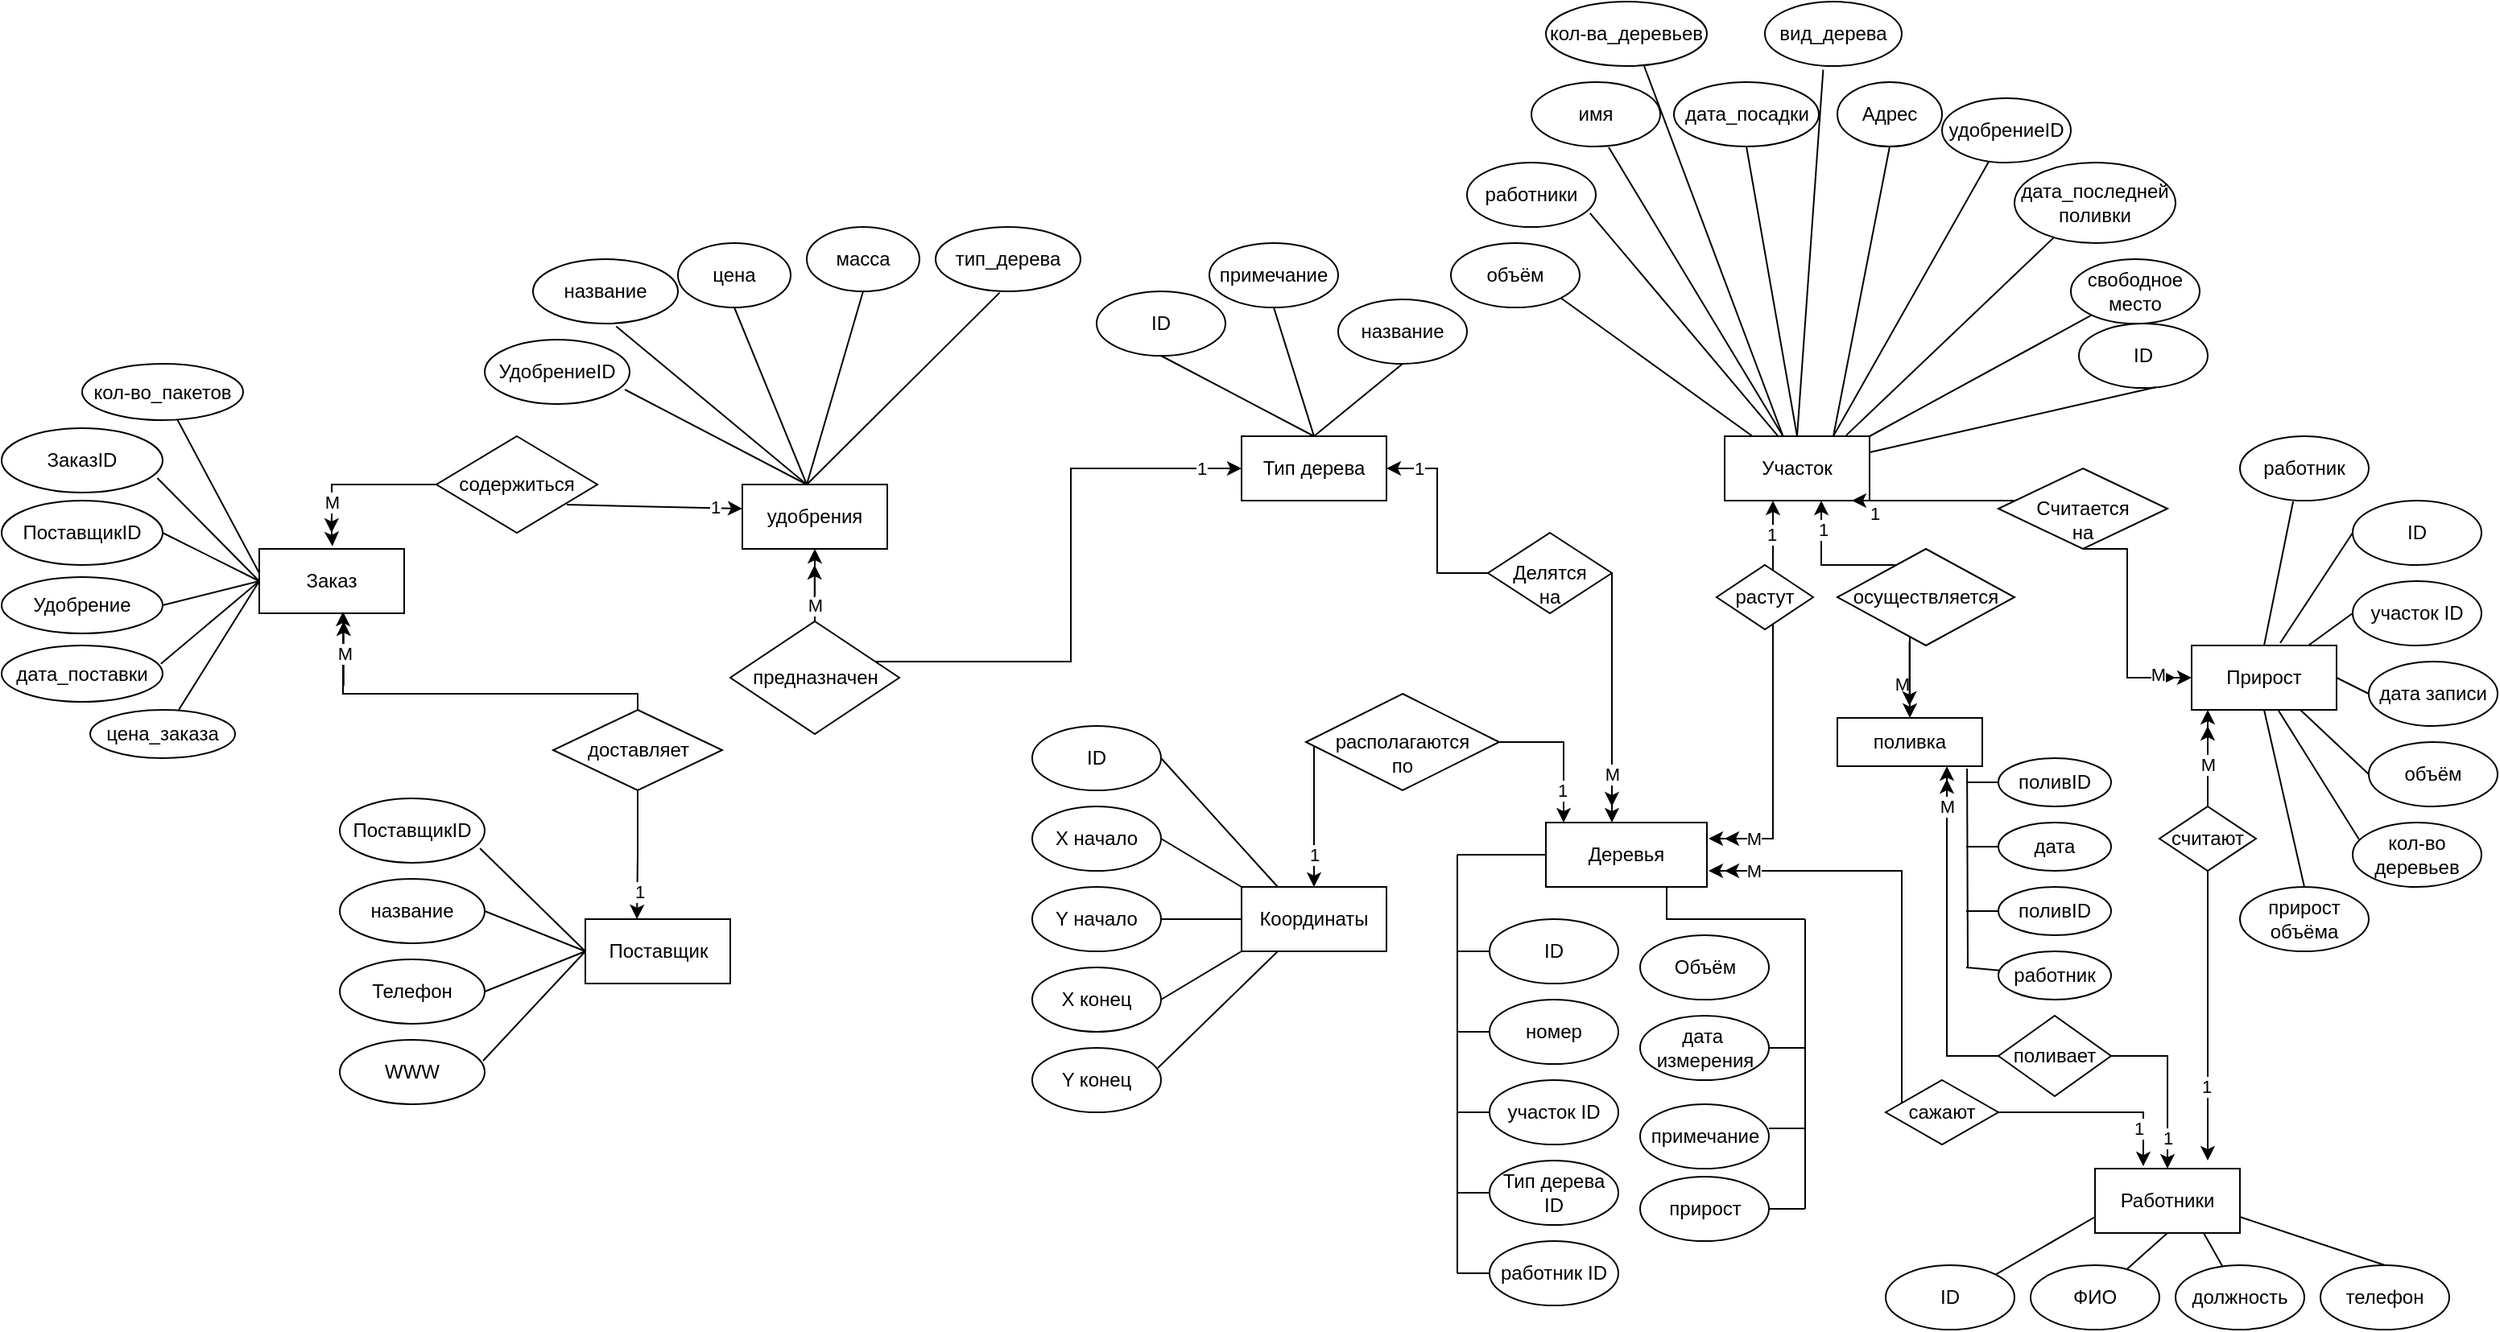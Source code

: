 <mxfile version="20.3.0" type="device"><diagram id="pQHki1JQrVEw2MxdKuMq" name="Страница 1"><mxGraphModel dx="1932" dy="1820" grid="1" gridSize="10" guides="1" tooltips="1" connect="1" arrows="1" fold="1" page="1" pageScale="1" pageWidth="827" pageHeight="1169" math="0" shadow="0"><root><mxCell id="0"/><mxCell id="1" parent="0"/><mxCell id="V11re3WxquBtGkc3StzP-1" value="Участок" style="rounded=0;whiteSpace=wrap;html=1;" parent="1" vertex="1"><mxGeometry x="400" y="130" width="90" height="40" as="geometry"/></mxCell><mxCell id="V11re3WxquBtGkc3StzP-2" value="Деревья" style="rounded=0;whiteSpace=wrap;html=1;" parent="1" vertex="1"><mxGeometry x="289" y="370" width="100" height="40" as="geometry"/></mxCell><mxCell id="V11re3WxquBtGkc3StzP-3" value="Работники" style="rounded=0;whiteSpace=wrap;html=1;" parent="1" vertex="1"><mxGeometry x="630" y="585" width="90" height="40" as="geometry"/></mxCell><mxCell id="V11re3WxquBtGkc3StzP-4" value="Прирост" style="rounded=0;whiteSpace=wrap;html=1;" parent="1" vertex="1"><mxGeometry x="690" y="260" width="90" height="40" as="geometry"/></mxCell><mxCell id="V11re3WxquBtGkc3StzP-5" value="Тип дерева" style="rounded=0;whiteSpace=wrap;html=1;" parent="1" vertex="1"><mxGeometry x="100" y="130" width="90" height="40" as="geometry"/></mxCell><mxCell id="V11re3WxquBtGkc3StzP-6" value="Координаты" style="rounded=0;whiteSpace=wrap;html=1;" parent="1" vertex="1"><mxGeometry x="100" y="410" width="90" height="40" as="geometry"/></mxCell><mxCell id="V11re3WxquBtGkc3StzP-7" value="ID" style="ellipse;whiteSpace=wrap;html=1;" parent="1" vertex="1"><mxGeometry x="10" y="40" width="80" height="40" as="geometry"/></mxCell><mxCell id="V11re3WxquBtGkc3StzP-9" value="название" style="ellipse;whiteSpace=wrap;html=1;" parent="1" vertex="1"><mxGeometry x="160" y="45" width="80" height="40" as="geometry"/></mxCell><mxCell id="V11re3WxquBtGkc3StzP-10" value="примечание" style="ellipse;whiteSpace=wrap;html=1;" parent="1" vertex="1"><mxGeometry x="80" y="10" width="80" height="40" as="geometry"/></mxCell><mxCell id="V11re3WxquBtGkc3StzP-11" value="X конец" style="ellipse;whiteSpace=wrap;html=1;" parent="1" vertex="1"><mxGeometry x="-30" y="460" width="80" height="40" as="geometry"/></mxCell><mxCell id="V11re3WxquBtGkc3StzP-12" value="Y начало" style="ellipse;whiteSpace=wrap;html=1;" parent="1" vertex="1"><mxGeometry x="-30" y="410" width="80" height="40" as="geometry"/></mxCell><mxCell id="V11re3WxquBtGkc3StzP-13" value="X начало" style="ellipse;whiteSpace=wrap;html=1;" parent="1" vertex="1"><mxGeometry x="-30" y="360" width="80" height="40" as="geometry"/></mxCell><mxCell id="V11re3WxquBtGkc3StzP-14" value="ID" style="ellipse;whiteSpace=wrap;html=1;" parent="1" vertex="1"><mxGeometry x="-30" y="310" width="80" height="40" as="geometry"/></mxCell><mxCell id="V11re3WxquBtGkc3StzP-15" value="Y конец" style="ellipse;whiteSpace=wrap;html=1;" parent="1" vertex="1"><mxGeometry x="-30" y="510" width="80" height="40" as="geometry"/></mxCell><mxCell id="V11re3WxquBtGkc3StzP-16" value="ID" style="ellipse;whiteSpace=wrap;html=1;" parent="1" vertex="1"><mxGeometry x="254" y="430" width="80" height="40" as="geometry"/></mxCell><mxCell id="V11re3WxquBtGkc3StzP-17" value="номер" style="ellipse;whiteSpace=wrap;html=1;" parent="1" vertex="1"><mxGeometry x="254" y="480" width="80" height="40" as="geometry"/></mxCell><mxCell id="V11re3WxquBtGkc3StzP-18" value="участок ID" style="ellipse;whiteSpace=wrap;html=1;" parent="1" vertex="1"><mxGeometry x="254" y="530" width="80" height="40" as="geometry"/></mxCell><mxCell id="V11re3WxquBtGkc3StzP-19" value="Тип дерева&lt;br&gt;ID" style="ellipse;whiteSpace=wrap;html=1;" parent="1" vertex="1"><mxGeometry x="254" y="580" width="80" height="40" as="geometry"/></mxCell><mxCell id="V11re3WxquBtGkc3StzP-20" value="работник ID" style="ellipse;whiteSpace=wrap;html=1;" parent="1" vertex="1"><mxGeometry x="254" y="630" width="80" height="40" as="geometry"/></mxCell><mxCell id="V11re3WxquBtGkc3StzP-21" value="Объём" style="ellipse;whiteSpace=wrap;html=1;" parent="1" vertex="1"><mxGeometry x="347.5" y="440" width="80" height="40" as="geometry"/></mxCell><mxCell id="V11re3WxquBtGkc3StzP-22" value="дата&amp;nbsp;&lt;br&gt;измерения" style="ellipse;whiteSpace=wrap;html=1;" parent="1" vertex="1"><mxGeometry x="347.5" y="490" width="80" height="40" as="geometry"/></mxCell><mxCell id="V11re3WxquBtGkc3StzP-24" value="прирост" style="ellipse;whiteSpace=wrap;html=1;" parent="1" vertex="1"><mxGeometry x="347.5" y="590" width="80" height="40" as="geometry"/></mxCell><mxCell id="V11re3WxquBtGkc3StzP-25" value="примечание" style="ellipse;whiteSpace=wrap;html=1;" parent="1" vertex="1"><mxGeometry x="347.5" y="545" width="80" height="40" as="geometry"/></mxCell><mxCell id="V11re3WxquBtGkc3StzP-26" value="ID" style="ellipse;whiteSpace=wrap;html=1;" parent="1" vertex="1"><mxGeometry x="620" y="60" width="80" height="40" as="geometry"/></mxCell><mxCell id="V11re3WxquBtGkc3StzP-27" value="имя&lt;span style=&quot;color: rgba(0, 0, 0, 0); font-family: monospace; font-size: 0px; text-align: start;&quot;&gt;%3CmxGraphModel%3E%3Croot%3E%3CmxCell%20id%3D%220%22%2F%3E%3CmxCell%20id%3D%221%22%20parent%3D%220%22%2F%3E%3CmxCell%20id%3D%222%22%20value%3D%22%D0%BD%D0%B0%D0%B7%D0%B2%D0%B0%D0%BD%D0%B8%D0%B5%22%20style%3D%22ellipse%3BwhiteSpace%3Dwrap%3Bhtml%3D1%3B%22%20vertex%3D%221%22%20parent%3D%221%22%3E%3CmxGeometry%20x%3D%22-30%22%20y%3D%22130%22%20width%3D%2280%22%20height%3D%2240%22%20as%3D%22geometry%22%2F%3E%3C%2FmxCell%3E%3C%2Froot%3E%3C%2FmxGraphModel%3E&lt;/span&gt;" style="ellipse;whiteSpace=wrap;html=1;" parent="1" vertex="1"><mxGeometry x="280" y="-90" width="80" height="40" as="geometry"/></mxCell><mxCell id="V11re3WxquBtGkc3StzP-28" value="Адрес" style="ellipse;whiteSpace=wrap;html=1;" parent="1" vertex="1"><mxGeometry x="470" y="-90" width="65" height="40" as="geometry"/></mxCell><mxCell id="V11re3WxquBtGkc3StzP-29" value="свободное место" style="ellipse;whiteSpace=wrap;html=1;" parent="1" vertex="1"><mxGeometry x="615" y="20" width="80" height="40" as="geometry"/></mxCell><mxCell id="V11re3WxquBtGkc3StzP-30" value="ID" style="ellipse;whiteSpace=wrap;html=1;" parent="1" vertex="1"><mxGeometry x="500" y="645" width="80" height="40" as="geometry"/></mxCell><mxCell id="V11re3WxquBtGkc3StzP-31" value="ФИО" style="ellipse;whiteSpace=wrap;html=1;" parent="1" vertex="1"><mxGeometry x="590" y="645" width="80" height="40" as="geometry"/></mxCell><mxCell id="V11re3WxquBtGkc3StzP-32" value="должность" style="ellipse;whiteSpace=wrap;html=1;" parent="1" vertex="1"><mxGeometry x="680" y="645" width="80" height="40" as="geometry"/></mxCell><mxCell id="V11re3WxquBtGkc3StzP-33" value="телефон" style="ellipse;whiteSpace=wrap;html=1;" parent="1" vertex="1"><mxGeometry x="770" y="645" width="80" height="40" as="geometry"/></mxCell><mxCell id="V11re3WxquBtGkc3StzP-35" value="ID" style="ellipse;whiteSpace=wrap;html=1;" parent="1" vertex="1"><mxGeometry x="790" y="170" width="80" height="40" as="geometry"/></mxCell><mxCell id="V11re3WxquBtGkc3StzP-36" value="участок ID" style="ellipse;whiteSpace=wrap;html=1;" parent="1" vertex="1"><mxGeometry x="790" y="220" width="80" height="40" as="geometry"/></mxCell><mxCell id="V11re3WxquBtGkc3StzP-37" value="дата записи" style="ellipse;whiteSpace=wrap;html=1;" parent="1" vertex="1"><mxGeometry x="800" y="270" width="80" height="40" as="geometry"/></mxCell><mxCell id="V11re3WxquBtGkc3StzP-38" value="объём" style="ellipse;whiteSpace=wrap;html=1;" parent="1" vertex="1"><mxGeometry x="800" y="320" width="80" height="40" as="geometry"/></mxCell><mxCell id="V11re3WxquBtGkc3StzP-39" value="кол-во&lt;br&gt;деревьев" style="ellipse;whiteSpace=wrap;html=1;" parent="1" vertex="1"><mxGeometry x="790" y="370" width="80" height="40" as="geometry"/></mxCell><mxCell id="V11re3WxquBtGkc3StzP-40" value="работник" style="ellipse;whiteSpace=wrap;html=1;" parent="1" vertex="1"><mxGeometry x="720" y="130" width="80" height="40" as="geometry"/></mxCell><mxCell id="V11re3WxquBtGkc3StzP-41" value="прирост объёма" style="ellipse;whiteSpace=wrap;html=1;" parent="1" vertex="1"><mxGeometry x="720" y="410" width="80" height="40" as="geometry"/></mxCell><mxCell id="V11re3WxquBtGkc3StzP-42" value="" style="endArrow=none;html=1;rounded=0;entryX=0.5;entryY=1;entryDx=0;entryDy=0;exitX=0.5;exitY=0;exitDx=0;exitDy=0;" parent="1" source="V11re3WxquBtGkc3StzP-41" target="V11re3WxquBtGkc3StzP-4" edge="1"><mxGeometry width="50" height="50" relative="1" as="geometry"><mxPoint x="420" y="360" as="sourcePoint"/><mxPoint x="470" y="310" as="targetPoint"/></mxGeometry></mxCell><mxCell id="V11re3WxquBtGkc3StzP-43" value="" style="endArrow=none;html=1;rounded=0;entryX=0.6;entryY=1.013;entryDx=0;entryDy=0;exitX=0.05;exitY=0.263;exitDx=0;exitDy=0;exitPerimeter=0;entryPerimeter=0;" parent="1" source="V11re3WxquBtGkc3StzP-39" target="V11re3WxquBtGkc3StzP-4" edge="1"><mxGeometry width="50" height="50" relative="1" as="geometry"><mxPoint x="750" y="380" as="sourcePoint"/><mxPoint x="800" y="330" as="targetPoint"/></mxGeometry></mxCell><mxCell id="V11re3WxquBtGkc3StzP-44" value="" style="endArrow=none;html=1;rounded=0;entryX=0.75;entryY=1;entryDx=0;entryDy=0;exitX=0;exitY=0.5;exitDx=0;exitDy=0;" parent="1" source="V11re3WxquBtGkc3StzP-38" target="V11re3WxquBtGkc3StzP-4" edge="1"><mxGeometry width="50" height="50" relative="1" as="geometry"><mxPoint x="760" y="350" as="sourcePoint"/><mxPoint x="810" y="300" as="targetPoint"/></mxGeometry></mxCell><mxCell id="V11re3WxquBtGkc3StzP-45" value="" style="endArrow=none;html=1;rounded=0;entryX=1;entryY=0.5;entryDx=0;entryDy=0;exitX=0;exitY=0.5;exitDx=0;exitDy=0;" parent="1" source="V11re3WxquBtGkc3StzP-37" target="V11re3WxquBtGkc3StzP-4" edge="1"><mxGeometry width="50" height="50" relative="1" as="geometry"><mxPoint x="780" y="320" as="sourcePoint"/><mxPoint x="830" y="270" as="targetPoint"/></mxGeometry></mxCell><mxCell id="V11re3WxquBtGkc3StzP-46" value="" style="endArrow=none;html=1;rounded=0;entryX=0;entryY=0.5;entryDx=0;entryDy=0;" parent="1" source="V11re3WxquBtGkc3StzP-4" target="V11re3WxquBtGkc3StzP-36" edge="1"><mxGeometry width="50" height="50" relative="1" as="geometry"><mxPoint x="810" y="290" as="sourcePoint"/><mxPoint x="860" y="240" as="targetPoint"/></mxGeometry></mxCell><mxCell id="V11re3WxquBtGkc3StzP-47" value="" style="endArrow=none;html=1;rounded=0;entryX=0;entryY=0.5;entryDx=0;entryDy=0;exitX=0.611;exitY=-0.037;exitDx=0;exitDy=0;exitPerimeter=0;" parent="1" source="V11re3WxquBtGkc3StzP-4" target="V11re3WxquBtGkc3StzP-35" edge="1"><mxGeometry width="50" height="50" relative="1" as="geometry"><mxPoint x="770" y="240" as="sourcePoint"/><mxPoint x="820" y="190" as="targetPoint"/></mxGeometry></mxCell><mxCell id="V11re3WxquBtGkc3StzP-49" value="" style="endArrow=none;html=1;rounded=0;exitX=1;exitY=0;exitDx=0;exitDy=0;" parent="1" source="V11re3WxquBtGkc3StzP-1" target="V11re3WxquBtGkc3StzP-29" edge="1"><mxGeometry width="50" height="50" relative="1" as="geometry"><mxPoint x="500" y="360" as="sourcePoint"/><mxPoint x="550" y="310" as="targetPoint"/></mxGeometry></mxCell><mxCell id="V11re3WxquBtGkc3StzP-50" value="" style="endArrow=none;html=1;rounded=0;entryX=0.413;entryY=1.013;entryDx=0;entryDy=0;entryPerimeter=0;exitX=0.5;exitY=0;exitDx=0;exitDy=0;" parent="1" source="V11re3WxquBtGkc3StzP-4" target="V11re3WxquBtGkc3StzP-40" edge="1"><mxGeometry width="50" height="50" relative="1" as="geometry"><mxPoint x="670" y="280" as="sourcePoint"/><mxPoint x="720" y="230" as="targetPoint"/></mxGeometry></mxCell><mxCell id="V11re3WxquBtGkc3StzP-52" value="" style="endArrow=none;html=1;rounded=0;exitX=0.75;exitY=0;exitDx=0;exitDy=0;entryX=0.5;entryY=1;entryDx=0;entryDy=0;" parent="1" source="V11re3WxquBtGkc3StzP-1" target="V11re3WxquBtGkc3StzP-28" edge="1"><mxGeometry width="50" height="50" relative="1" as="geometry"><mxPoint x="500" y="160" as="sourcePoint"/><mxPoint x="568.37" y="106.824" as="targetPoint"/></mxGeometry></mxCell><mxCell id="V11re3WxquBtGkc3StzP-53" value="" style="endArrow=none;html=1;rounded=0;exitX=0.6;exitY=1.013;exitDx=0;exitDy=0;exitPerimeter=0;entryX=0.4;entryY=-0.012;entryDx=0;entryDy=0;entryPerimeter=0;" parent="1" source="V11re3WxquBtGkc3StzP-27" target="V11re3WxquBtGkc3StzP-1" edge="1"><mxGeometry width="50" height="50" relative="1" as="geometry"><mxPoint x="510" y="170" as="sourcePoint"/><mxPoint x="578.37" y="116.824" as="targetPoint"/></mxGeometry></mxCell><mxCell id="V11re3WxquBtGkc3StzP-54" value="" style="endArrow=none;html=1;rounded=0;exitX=0.6;exitY=0.988;exitDx=0;exitDy=0;entryX=1;entryY=0.25;entryDx=0;entryDy=0;exitPerimeter=0;" parent="1" source="V11re3WxquBtGkc3StzP-26" target="V11re3WxquBtGkc3StzP-1" edge="1"><mxGeometry width="50" height="50" relative="1" as="geometry"><mxPoint x="520" y="180" as="sourcePoint"/><mxPoint x="588.37" y="126.824" as="targetPoint"/></mxGeometry></mxCell><mxCell id="V11re3WxquBtGkc3StzP-55" value="" style="endArrow=none;html=1;rounded=0;exitX=0.5;exitY=1;exitDx=0;exitDy=0;entryX=0.5;entryY=0;entryDx=0;entryDy=0;" parent="1" source="V11re3WxquBtGkc3StzP-7" target="V11re3WxquBtGkc3StzP-5" edge="1"><mxGeometry width="50" height="50" relative="1" as="geometry"><mxPoint x="530" y="190" as="sourcePoint"/><mxPoint x="598.37" y="136.824" as="targetPoint"/></mxGeometry></mxCell><mxCell id="V11re3WxquBtGkc3StzP-56" value="" style="endArrow=none;html=1;rounded=0;exitX=0.5;exitY=1;exitDx=0;exitDy=0;entryX=0.5;entryY=0;entryDx=0;entryDy=0;" parent="1" source="V11re3WxquBtGkc3StzP-9" target="V11re3WxquBtGkc3StzP-5" edge="1"><mxGeometry width="50" height="50" relative="1" as="geometry"><mxPoint x="60" y="190" as="sourcePoint"/><mxPoint x="110" y="140" as="targetPoint"/></mxGeometry></mxCell><mxCell id="V11re3WxquBtGkc3StzP-57" value="" style="endArrow=none;html=1;rounded=0;entryX=0.5;entryY=0;entryDx=0;entryDy=0;exitX=0.5;exitY=1;exitDx=0;exitDy=0;" parent="1" source="V11re3WxquBtGkc3StzP-10" target="V11re3WxquBtGkc3StzP-5" edge="1"><mxGeometry width="50" height="50" relative="1" as="geometry"><mxPoint x="50" y="230" as="sourcePoint"/><mxPoint x="100" y="180" as="targetPoint"/></mxGeometry></mxCell><mxCell id="V11re3WxquBtGkc3StzP-58" value="" style="endArrow=none;html=1;rounded=0;entryX=1;entryY=0.5;entryDx=0;entryDy=0;exitX=0.25;exitY=0;exitDx=0;exitDy=0;" parent="1" source="V11re3WxquBtGkc3StzP-6" target="V11re3WxquBtGkc3StzP-14" edge="1"><mxGeometry width="50" height="50" relative="1" as="geometry"><mxPoint x="70" y="400" as="sourcePoint"/><mxPoint x="120" y="350" as="targetPoint"/></mxGeometry></mxCell><mxCell id="V11re3WxquBtGkc3StzP-59" value="" style="endArrow=none;html=1;rounded=0;entryX=0;entryY=0;entryDx=0;entryDy=0;exitX=1;exitY=0.5;exitDx=0;exitDy=0;" parent="1" source="V11re3WxquBtGkc3StzP-13" target="V11re3WxquBtGkc3StzP-6" edge="1"><mxGeometry width="50" height="50" relative="1" as="geometry"><mxPoint x="50" y="450" as="sourcePoint"/><mxPoint x="100" y="400" as="targetPoint"/></mxGeometry></mxCell><mxCell id="V11re3WxquBtGkc3StzP-60" value="" style="endArrow=none;html=1;rounded=0;entryX=0;entryY=0.5;entryDx=0;entryDy=0;exitX=1;exitY=0.5;exitDx=0;exitDy=0;" parent="1" source="V11re3WxquBtGkc3StzP-12" target="V11re3WxquBtGkc3StzP-6" edge="1"><mxGeometry width="50" height="50" relative="1" as="geometry"><mxPoint x="40" y="480" as="sourcePoint"/><mxPoint x="90" y="430" as="targetPoint"/></mxGeometry></mxCell><mxCell id="V11re3WxquBtGkc3StzP-61" value="" style="endArrow=none;html=1;rounded=0;entryX=0;entryY=1;entryDx=0;entryDy=0;entryPerimeter=0;exitX=1;exitY=0.5;exitDx=0;exitDy=0;" parent="1" source="V11re3WxquBtGkc3StzP-11" target="V11re3WxquBtGkc3StzP-6" edge="1"><mxGeometry width="50" height="50" relative="1" as="geometry"><mxPoint x="60" y="500" as="sourcePoint"/><mxPoint x="110" y="450" as="targetPoint"/></mxGeometry></mxCell><mxCell id="V11re3WxquBtGkc3StzP-62" value="" style="endArrow=none;html=1;rounded=0;entryX=0.25;entryY=1;entryDx=0;entryDy=0;exitX=0.975;exitY=0.313;exitDx=0;exitDy=0;exitPerimeter=0;" parent="1" source="V11re3WxquBtGkc3StzP-15" target="V11re3WxquBtGkc3StzP-6" edge="1"><mxGeometry width="50" height="50" relative="1" as="geometry"><mxPoint x="110" y="570" as="sourcePoint"/><mxPoint x="160" y="520" as="targetPoint"/></mxGeometry></mxCell><mxCell id="V11re3WxquBtGkc3StzP-63" value="" style="endArrow=none;html=1;rounded=0;entryX=0;entryY=0.5;entryDx=0;entryDy=0;" parent="1" target="V11re3WxquBtGkc3StzP-2" edge="1"><mxGeometry width="50" height="50" relative="1" as="geometry"><mxPoint x="234" y="390" as="sourcePoint"/><mxPoint x="354" y="410" as="targetPoint"/></mxGeometry></mxCell><mxCell id="V11re3WxquBtGkc3StzP-64" value="" style="endArrow=none;html=1;rounded=0;" parent="1" edge="1"><mxGeometry width="50" height="50" relative="1" as="geometry"><mxPoint x="234" y="390" as="sourcePoint"/><mxPoint x="234" y="650" as="targetPoint"/></mxGeometry></mxCell><mxCell id="V11re3WxquBtGkc3StzP-65" value="" style="endArrow=none;html=1;rounded=0;entryX=0;entryY=0.5;entryDx=0;entryDy=0;" parent="1" target="V11re3WxquBtGkc3StzP-20" edge="1"><mxGeometry width="50" height="50" relative="1" as="geometry"><mxPoint x="234" y="650" as="sourcePoint"/><mxPoint x="294" y="600" as="targetPoint"/></mxGeometry></mxCell><mxCell id="V11re3WxquBtGkc3StzP-66" value="" style="endArrow=none;html=1;rounded=0;entryX=0;entryY=0.5;entryDx=0;entryDy=0;" parent="1" target="V11re3WxquBtGkc3StzP-19" edge="1"><mxGeometry width="50" height="50" relative="1" as="geometry"><mxPoint x="234" y="600" as="sourcePoint"/><mxPoint x="264" y="660" as="targetPoint"/></mxGeometry></mxCell><mxCell id="V11re3WxquBtGkc3StzP-67" value="" style="endArrow=none;html=1;rounded=0;exitX=0;exitY=0.5;exitDx=0;exitDy=0;" parent="1" source="V11re3WxquBtGkc3StzP-18" edge="1"><mxGeometry width="50" height="50" relative="1" as="geometry"><mxPoint x="254" y="670" as="sourcePoint"/><mxPoint x="234" y="550" as="targetPoint"/></mxGeometry></mxCell><mxCell id="V11re3WxquBtGkc3StzP-68" value="" style="endArrow=none;html=1;rounded=0;exitX=0;exitY=0.5;exitDx=0;exitDy=0;" parent="1" source="V11re3WxquBtGkc3StzP-17" edge="1"><mxGeometry width="50" height="50" relative="1" as="geometry"><mxPoint x="264" y="680" as="sourcePoint"/><mxPoint x="234" y="500" as="targetPoint"/></mxGeometry></mxCell><mxCell id="V11re3WxquBtGkc3StzP-69" value="" style="endArrow=none;html=1;rounded=0;entryX=0;entryY=0.5;entryDx=0;entryDy=0;" parent="1" target="V11re3WxquBtGkc3StzP-16" edge="1"><mxGeometry width="50" height="50" relative="1" as="geometry"><mxPoint x="234" y="450" as="sourcePoint"/><mxPoint x="274" y="440" as="targetPoint"/></mxGeometry></mxCell><mxCell id="V11re3WxquBtGkc3StzP-70" value="" style="endArrow=none;html=1;rounded=0;exitX=0.75;exitY=1;exitDx=0;exitDy=0;" parent="1" source="V11re3WxquBtGkc3StzP-2" edge="1"><mxGeometry width="50" height="50" relative="1" as="geometry"><mxPoint x="360" y="420" as="sourcePoint"/><mxPoint x="450" y="430" as="targetPoint"/><Array as="points"><mxPoint x="364" y="430"/></Array></mxGeometry></mxCell><mxCell id="V11re3WxquBtGkc3StzP-72" value="" style="endArrow=none;html=1;rounded=0;exitX=1;exitY=0.5;exitDx=0;exitDy=0;" parent="1" source="V11re3WxquBtGkc3StzP-24" edge="1"><mxGeometry width="50" height="50" relative="1" as="geometry"><mxPoint x="242.5" y="620" as="sourcePoint"/><mxPoint x="450" y="610" as="targetPoint"/></mxGeometry></mxCell><mxCell id="V11re3WxquBtGkc3StzP-73" value="" style="endArrow=none;html=1;rounded=0;exitX=1;exitY=0.5;exitDx=0;exitDy=0;" parent="1" edge="1"><mxGeometry width="50" height="50" relative="1" as="geometry"><mxPoint x="427.5" y="560" as="sourcePoint"/><mxPoint x="450" y="560" as="targetPoint"/></mxGeometry></mxCell><mxCell id="V11re3WxquBtGkc3StzP-74" value="" style="endArrow=none;html=1;rounded=0;" parent="1" edge="1"><mxGeometry width="50" height="50" relative="1" as="geometry"><mxPoint x="450" y="510" as="sourcePoint"/><mxPoint x="427.5" y="510" as="targetPoint"/></mxGeometry></mxCell><mxCell id="V11re3WxquBtGkc3StzP-77" value="" style="endArrow=none;html=1;rounded=0;exitX=1;exitY=0.75;exitDx=0;exitDy=0;entryX=0.5;entryY=0;entryDx=0;entryDy=0;" parent="1" source="V11re3WxquBtGkc3StzP-3" target="V11re3WxquBtGkc3StzP-33" edge="1"><mxGeometry width="50" height="50" relative="1" as="geometry"><mxPoint x="760" y="685" as="sourcePoint"/><mxPoint x="810" y="635" as="targetPoint"/></mxGeometry></mxCell><mxCell id="V11re3WxquBtGkc3StzP-78" value="" style="endArrow=none;html=1;rounded=0;exitX=0.75;exitY=1;exitDx=0;exitDy=0;" parent="1" source="V11re3WxquBtGkc3StzP-3" target="V11re3WxquBtGkc3StzP-32" edge="1"><mxGeometry width="50" height="50" relative="1" as="geometry"><mxPoint x="730" y="625" as="sourcePoint"/><mxPoint x="820" y="655" as="targetPoint"/></mxGeometry></mxCell><mxCell id="V11re3WxquBtGkc3StzP-79" value="" style="endArrow=none;html=1;rounded=0;exitX=0.5;exitY=1;exitDx=0;exitDy=0;" parent="1" source="V11re3WxquBtGkc3StzP-3" target="V11re3WxquBtGkc3StzP-31" edge="1"><mxGeometry width="50" height="50" relative="1" as="geometry"><mxPoint x="707.5" y="635" as="sourcePoint"/><mxPoint x="719.394" y="655.716" as="targetPoint"/></mxGeometry></mxCell><mxCell id="V11re3WxquBtGkc3StzP-80" value="" style="endArrow=none;html=1;rounded=0;exitX=0;exitY=0.75;exitDx=0;exitDy=0;entryX=1;entryY=0;entryDx=0;entryDy=0;" parent="1" source="V11re3WxquBtGkc3StzP-3" target="V11re3WxquBtGkc3StzP-30" edge="1"><mxGeometry width="50" height="50" relative="1" as="geometry"><mxPoint x="685" y="635" as="sourcePoint"/><mxPoint x="659.61" y="657.568" as="targetPoint"/></mxGeometry></mxCell><mxCell id="V11re3WxquBtGkc3StzP-85" style="edgeStyle=orthogonalEdgeStyle;rounded=0;orthogonalLoop=1;jettySize=auto;html=1;entryX=0.5;entryY=0;entryDx=0;entryDy=0;exitX=0;exitY=0.5;exitDx=0;exitDy=0;" parent="1" source="V11re3WxquBtGkc3StzP-81" target="V11re3WxquBtGkc3StzP-6" edge="1"><mxGeometry relative="1" as="geometry"><Array as="points"><mxPoint x="145" y="320"/></Array></mxGeometry></mxCell><mxCell id="V11re3WxquBtGkc3StzP-96" value="1" style="edgeLabel;html=1;align=center;verticalAlign=middle;resizable=0;points=[];" parent="V11re3WxquBtGkc3StzP-85" vertex="1" connectable="0"><mxGeometry x="0.687" y="-1" relative="1" as="geometry"><mxPoint x="1" y="-5" as="offset"/></mxGeometry></mxCell><mxCell id="V11re3WxquBtGkc3StzP-127" style="edgeStyle=orthogonalEdgeStyle;rounded=0;orthogonalLoop=1;jettySize=auto;html=1;" parent="1" source="V11re3WxquBtGkc3StzP-81" edge="1"><mxGeometry relative="1" as="geometry"><mxPoint x="300" y="370" as="targetPoint"/><Array as="points"><mxPoint x="300" y="320"/></Array></mxGeometry></mxCell><mxCell id="1dlID9hLN7HXTmYdwDHs-1" value="1" style="edgeLabel;html=1;align=center;verticalAlign=middle;resizable=0;points=[];" vertex="1" connectable="0" parent="V11re3WxquBtGkc3StzP-127"><mxGeometry x="0.644" y="-1" relative="1" as="geometry"><mxPoint y="-4" as="offset"/></mxGeometry></mxCell><mxCell id="V11re3WxquBtGkc3StzP-81" value="&lt;div style=&quot;&quot;&gt;&lt;span style=&quot;background-color: initial;&quot;&gt;&lt;br&gt;&lt;/span&gt;&lt;/div&gt;&lt;div style=&quot;&quot;&gt;&lt;span style=&quot;background-color: initial;&quot;&gt;располагаются&lt;/span&gt;&lt;/div&gt;&lt;div style=&quot;&quot;&gt;&lt;span style=&quot;background-color: initial;&quot;&gt;по&lt;/span&gt;&lt;/div&gt;" style="rhombus;whiteSpace=wrap;html=1;align=center;" parent="1" vertex="1"><mxGeometry x="140" y="290" width="120" height="60" as="geometry"/></mxCell><mxCell id="V11re3WxquBtGkc3StzP-97" style="edgeStyle=orthogonalEdgeStyle;rounded=0;orthogonalLoop=1;jettySize=auto;html=1;entryX=1;entryY=0.5;entryDx=0;entryDy=0;" parent="1" source="V11re3WxquBtGkc3StzP-82" target="V11re3WxquBtGkc3StzP-5" edge="1"><mxGeometry relative="1" as="geometry"/></mxCell><mxCell id="V11re3WxquBtGkc3StzP-103" value="1" style="edgeLabel;html=1;align=center;verticalAlign=middle;resizable=0;points=[];" parent="V11re3WxquBtGkc3StzP-97" vertex="1" connectable="0"><mxGeometry x="0.844" y="1" relative="1" as="geometry"><mxPoint x="10" y="-1" as="offset"/></mxGeometry></mxCell><mxCell id="V11re3WxquBtGkc3StzP-98" style="edgeStyle=orthogonalEdgeStyle;rounded=0;orthogonalLoop=1;jettySize=auto;html=1;exitX=1;exitY=0.5;exitDx=0;exitDy=0;" parent="1" source="V11re3WxquBtGkc3StzP-82" edge="1"><mxGeometry relative="1" as="geometry"><mxPoint x="330" y="370" as="targetPoint"/><Array as="points"><mxPoint x="330" y="260"/><mxPoint x="330" y="260"/></Array></mxGeometry></mxCell><mxCell id="V11re3WxquBtGkc3StzP-82" value="&lt;br&gt;Делятся&lt;br&gt;на" style="rhombus;whiteSpace=wrap;html=1;" parent="1" vertex="1"><mxGeometry x="253" y="190" width="77" height="50" as="geometry"/></mxCell><mxCell id="V11re3WxquBtGkc3StzP-101" style="edgeStyle=orthogonalEdgeStyle;rounded=0;orthogonalLoop=1;jettySize=auto;html=1;" parent="1" source="V11re3WxquBtGkc3StzP-83" edge="1"><mxGeometry relative="1" as="geometry"><mxPoint x="390" y="380" as="targetPoint"/><Array as="points"><mxPoint x="430" y="380"/></Array></mxGeometry></mxCell><mxCell id="V11re3WxquBtGkc3StzP-107" style="edgeStyle=orthogonalEdgeStyle;rounded=0;orthogonalLoop=1;jettySize=auto;html=1;" parent="1" source="V11re3WxquBtGkc3StzP-83" edge="1"><mxGeometry relative="1" as="geometry"><mxPoint x="430" y="170" as="targetPoint"/><Array as="points"><mxPoint x="430" y="210"/><mxPoint x="430" y="210"/></Array></mxGeometry></mxCell><mxCell id="V11re3WxquBtGkc3StzP-108" value="1" style="edgeLabel;html=1;align=center;verticalAlign=middle;resizable=0;points=[];" parent="V11re3WxquBtGkc3StzP-107" vertex="1" connectable="0"><mxGeometry x="0.608" y="-1" relative="1" as="geometry"><mxPoint x="-2" y="12" as="offset"/></mxGeometry></mxCell><mxCell id="V11re3WxquBtGkc3StzP-83" value="растут" style="rhombus;whiteSpace=wrap;html=1;" parent="1" vertex="1"><mxGeometry x="395" y="210" width="60" height="40" as="geometry"/></mxCell><mxCell id="V11re3WxquBtGkc3StzP-109" style="edgeStyle=orthogonalEdgeStyle;rounded=0;orthogonalLoop=1;jettySize=auto;html=1;" parent="1" source="V11re3WxquBtGkc3StzP-84" edge="1"><mxGeometry relative="1" as="geometry"><mxPoint x="390" y="400" as="targetPoint"/><Array as="points"><mxPoint x="510" y="450"/><mxPoint x="510" y="400"/></Array></mxGeometry></mxCell><mxCell id="V11re3WxquBtGkc3StzP-112" style="edgeStyle=orthogonalEdgeStyle;rounded=0;orthogonalLoop=1;jettySize=auto;html=1;entryX=0.333;entryY=-0.037;entryDx=0;entryDy=0;entryPerimeter=0;" parent="1" source="V11re3WxquBtGkc3StzP-84" target="V11re3WxquBtGkc3StzP-3" edge="1"><mxGeometry relative="1" as="geometry"/></mxCell><mxCell id="V11re3WxquBtGkc3StzP-113" value="1" style="edgeLabel;html=1;align=center;verticalAlign=middle;resizable=0;points=[];" parent="V11re3WxquBtGkc3StzP-112" vertex="1" connectable="0"><mxGeometry x="0.615" y="-3" relative="1" as="geometry"><mxPoint as="offset"/></mxGeometry></mxCell><mxCell id="V11re3WxquBtGkc3StzP-84" value="сажают" style="rhombus;whiteSpace=wrap;html=1;" parent="1" vertex="1"><mxGeometry x="500" y="530" width="70" height="40" as="geometry"/></mxCell><mxCell id="V11re3WxquBtGkc3StzP-99" value="" style="endArrow=classic;html=1;rounded=0;" parent="1" edge="1"><mxGeometry width="50" height="50" relative="1" as="geometry"><mxPoint x="330" y="300" as="sourcePoint"/><mxPoint x="330" y="360" as="targetPoint"/></mxGeometry></mxCell><mxCell id="V11re3WxquBtGkc3StzP-100" value="M" style="edgeLabel;html=1;align=center;verticalAlign=middle;resizable=0;points=[];" parent="V11re3WxquBtGkc3StzP-99" vertex="1" connectable="0"><mxGeometry x="0.283" relative="1" as="geometry"><mxPoint y="1" as="offset"/></mxGeometry></mxCell><mxCell id="V11re3WxquBtGkc3StzP-104" value="" style="endArrow=classic;html=1;rounded=0;" parent="1" edge="1"><mxGeometry width="50" height="50" relative="1" as="geometry"><mxPoint x="420" y="380" as="sourcePoint"/><mxPoint x="400" y="380" as="targetPoint"/></mxGeometry></mxCell><mxCell id="V11re3WxquBtGkc3StzP-105" value="М" style="edgeLabel;html=1;align=center;verticalAlign=middle;resizable=0;points=[];" parent="V11re3WxquBtGkc3StzP-104" vertex="1" connectable="0"><mxGeometry x="-0.8" relative="1" as="geometry"><mxPoint as="offset"/></mxGeometry></mxCell><mxCell id="V11re3WxquBtGkc3StzP-110" value="" style="endArrow=classic;html=1;rounded=0;" parent="1" edge="1"><mxGeometry width="50" height="50" relative="1" as="geometry"><mxPoint x="460" y="400" as="sourcePoint"/><mxPoint x="400" y="400" as="targetPoint"/></mxGeometry></mxCell><mxCell id="V11re3WxquBtGkc3StzP-111" value="М" style="edgeLabel;html=1;align=center;verticalAlign=middle;resizable=0;points=[];" parent="V11re3WxquBtGkc3StzP-110" vertex="1" connectable="0"><mxGeometry x="0.4" y="3" relative="1" as="geometry"><mxPoint y="-3" as="offset"/></mxGeometry></mxCell><mxCell id="V11re3WxquBtGkc3StzP-115" style="edgeStyle=orthogonalEdgeStyle;rounded=0;orthogonalLoop=1;jettySize=auto;html=1;" parent="1" source="V11re3WxquBtGkc3StzP-114" target="V11re3WxquBtGkc3StzP-4" edge="1"><mxGeometry relative="1" as="geometry"><Array as="points"><mxPoint x="700" y="310"/><mxPoint x="700" y="310"/></Array></mxGeometry></mxCell><mxCell id="V11re3WxquBtGkc3StzP-116" style="edgeStyle=orthogonalEdgeStyle;rounded=0;orthogonalLoop=1;jettySize=auto;html=1;" parent="1" source="V11re3WxquBtGkc3StzP-114" edge="1"><mxGeometry relative="1" as="geometry"><mxPoint x="700" y="580" as="targetPoint"/><Array as="points"><mxPoint x="700" y="510"/><mxPoint x="700" y="510"/></Array></mxGeometry></mxCell><mxCell id="V11re3WxquBtGkc3StzP-119" value="1" style="edgeLabel;html=1;align=center;verticalAlign=middle;resizable=0;points=[];" parent="V11re3WxquBtGkc3StzP-116" vertex="1" connectable="0"><mxGeometry x="0.467" y="2" relative="1" as="geometry"><mxPoint x="-3" y="2" as="offset"/></mxGeometry></mxCell><mxCell id="V11re3WxquBtGkc3StzP-114" value="считают" style="rhombus;whiteSpace=wrap;html=1;" parent="1" vertex="1"><mxGeometry x="670" y="360" width="60" height="40" as="geometry"/></mxCell><mxCell id="V11re3WxquBtGkc3StzP-117" value="" style="endArrow=classic;html=1;rounded=0;exitX=0.5;exitY=0;exitDx=0;exitDy=0;" parent="1" source="V11re3WxquBtGkc3StzP-114" edge="1"><mxGeometry width="50" height="50" relative="1" as="geometry"><mxPoint x="680" y="380" as="sourcePoint"/><mxPoint x="700" y="310" as="targetPoint"/></mxGeometry></mxCell><mxCell id="V11re3WxquBtGkc3StzP-118" value="М" style="edgeLabel;html=1;align=center;verticalAlign=middle;resizable=0;points=[];" parent="V11re3WxquBtGkc3StzP-117" vertex="1" connectable="0"><mxGeometry x="0.1" relative="1" as="geometry"><mxPoint y="1" as="offset"/></mxGeometry></mxCell><mxCell id="V11re3WxquBtGkc3StzP-121" style="edgeStyle=orthogonalEdgeStyle;rounded=0;orthogonalLoop=1;jettySize=auto;html=1;exitX=0.5;exitY=1;exitDx=0;exitDy=0;entryX=0;entryY=0.5;entryDx=0;entryDy=0;" parent="1" source="V11re3WxquBtGkc3StzP-120" target="V11re3WxquBtGkc3StzP-4" edge="1"><mxGeometry relative="1" as="geometry"><Array as="points"><mxPoint x="650" y="200"/><mxPoint x="650" y="280"/></Array></mxGeometry></mxCell><mxCell id="V11re3WxquBtGkc3StzP-124" style="edgeStyle=orthogonalEdgeStyle;rounded=0;orthogonalLoop=1;jettySize=auto;html=1;exitX=0;exitY=0.5;exitDx=0;exitDy=0;" parent="1" source="V11re3WxquBtGkc3StzP-120" edge="1"><mxGeometry relative="1" as="geometry"><mxPoint x="479" y="170" as="targetPoint"/><Array as="points"><mxPoint x="580" y="175"/><mxPoint x="580" y="170"/></Array></mxGeometry></mxCell><mxCell id="V11re3WxquBtGkc3StzP-125" value="1" style="edgeLabel;html=1;align=center;verticalAlign=middle;resizable=0;points=[];" parent="V11re3WxquBtGkc3StzP-124" vertex="1" connectable="0"><mxGeometry x="0.748" y="-2" relative="1" as="geometry"><mxPoint x="-1" y="10" as="offset"/></mxGeometry></mxCell><mxCell id="V11re3WxquBtGkc3StzP-120" value="&lt;br&gt;Считается&lt;br&gt;на" style="rhombus;whiteSpace=wrap;html=1;" parent="1" vertex="1"><mxGeometry x="570" y="150" width="105" height="50" as="geometry"/></mxCell><mxCell id="V11re3WxquBtGkc3StzP-122" value="" style="endArrow=classic;html=1;rounded=0;" parent="1" edge="1"><mxGeometry width="50" height="50" relative="1" as="geometry"><mxPoint x="650" y="280" as="sourcePoint"/><mxPoint x="680" y="280" as="targetPoint"/></mxGeometry></mxCell><mxCell id="V11re3WxquBtGkc3StzP-123" value="М" style="edgeLabel;html=1;align=center;verticalAlign=middle;resizable=0;points=[];" parent="V11re3WxquBtGkc3StzP-122" vertex="1" connectable="0"><mxGeometry x="0.28" y="2" relative="1" as="geometry"><mxPoint as="offset"/></mxGeometry></mxCell><mxCell id="V11re3WxquBtGkc3StzP-130" value="" style="endArrow=none;html=1;rounded=0;" parent="1" edge="1"><mxGeometry width="50" height="50" relative="1" as="geometry"><mxPoint x="450" y="610" as="sourcePoint"/><mxPoint x="450" y="430" as="targetPoint"/></mxGeometry></mxCell><mxCell id="1dlID9hLN7HXTmYdwDHs-2" value="Поставщик" style="rounded=0;whiteSpace=wrap;html=1;" vertex="1" parent="1"><mxGeometry x="-307.5" y="430" width="90" height="40" as="geometry"/></mxCell><mxCell id="1dlID9hLN7HXTmYdwDHs-3" value="ПоставщикID" style="ellipse;whiteSpace=wrap;html=1;" vertex="1" parent="1"><mxGeometry x="-460" y="355" width="90" height="40" as="geometry"/></mxCell><mxCell id="1dlID9hLN7HXTmYdwDHs-4" value="название" style="ellipse;whiteSpace=wrap;html=1;" vertex="1" parent="1"><mxGeometry x="-460" y="405" width="90" height="40" as="geometry"/></mxCell><mxCell id="1dlID9hLN7HXTmYdwDHs-5" value="Телефон" style="ellipse;whiteSpace=wrap;html=1;" vertex="1" parent="1"><mxGeometry x="-460" y="455" width="90" height="40" as="geometry"/></mxCell><mxCell id="1dlID9hLN7HXTmYdwDHs-6" value="" style="endArrow=none;html=1;rounded=0;exitX=0.967;exitY=0.775;exitDx=0;exitDy=0;exitPerimeter=0;entryX=0;entryY=0.5;entryDx=0;entryDy=0;" edge="1" parent="1" source="1dlID9hLN7HXTmYdwDHs-3" target="1dlID9hLN7HXTmYdwDHs-2"><mxGeometry width="50" height="50" relative="1" as="geometry"><mxPoint x="-347.5" y="500" as="sourcePoint"/><mxPoint x="-307.5" y="510" as="targetPoint"/></mxGeometry></mxCell><mxCell id="1dlID9hLN7HXTmYdwDHs-7" value="" style="endArrow=none;html=1;rounded=0;exitX=1;exitY=0.5;exitDx=0;exitDy=0;entryX=0;entryY=0.5;entryDx=0;entryDy=0;" edge="1" parent="1" source="1dlID9hLN7HXTmYdwDHs-4" target="1dlID9hLN7HXTmYdwDHs-2"><mxGeometry width="50" height="50" relative="1" as="geometry"><mxPoint x="-357.5" y="570" as="sourcePoint"/><mxPoint x="-307.5" y="510" as="targetPoint"/></mxGeometry></mxCell><mxCell id="1dlID9hLN7HXTmYdwDHs-8" value="" style="endArrow=none;html=1;rounded=0;entryX=0;entryY=0.5;entryDx=0;entryDy=0;exitX=1;exitY=0.5;exitDx=0;exitDy=0;" edge="1" parent="1" source="1dlID9hLN7HXTmYdwDHs-5" target="1dlID9hLN7HXTmYdwDHs-2"><mxGeometry width="50" height="50" relative="1" as="geometry"><mxPoint x="-347.5" y="580" as="sourcePoint"/><mxPoint x="-297.5" y="530" as="targetPoint"/></mxGeometry></mxCell><mxCell id="1dlID9hLN7HXTmYdwDHs-16" value="WWW" style="ellipse;whiteSpace=wrap;html=1;" vertex="1" parent="1"><mxGeometry x="-460" y="505" width="90" height="40" as="geometry"/></mxCell><mxCell id="1dlID9hLN7HXTmYdwDHs-17" value="" style="endArrow=none;html=1;rounded=0;entryX=0;entryY=0.5;entryDx=0;entryDy=0;exitX=0.989;exitY=0.325;exitDx=0;exitDy=0;exitPerimeter=0;" edge="1" parent="1" source="1dlID9hLN7HXTmYdwDHs-16" target="1dlID9hLN7HXTmYdwDHs-2"><mxGeometry width="50" height="50" relative="1" as="geometry"><mxPoint x="-337.5" y="590" as="sourcePoint"/><mxPoint x="-287.5" y="540" as="targetPoint"/></mxGeometry></mxCell><mxCell id="1dlID9hLN7HXTmYdwDHs-18" value="Заказ" style="rounded=0;whiteSpace=wrap;html=1;" vertex="1" parent="1"><mxGeometry x="-510" y="200" width="90" height="40" as="geometry"/></mxCell><mxCell id="1dlID9hLN7HXTmYdwDHs-19" value="ЗаказID" style="ellipse;whiteSpace=wrap;html=1;" vertex="1" parent="1"><mxGeometry x="-670" y="125" width="100" height="40" as="geometry"/></mxCell><mxCell id="1dlID9hLN7HXTmYdwDHs-20" value="ПоставщикID" style="ellipse;whiteSpace=wrap;html=1;" vertex="1" parent="1"><mxGeometry x="-670" y="170" width="100" height="40" as="geometry"/></mxCell><mxCell id="1dlID9hLN7HXTmYdwDHs-21" value="Удобрение" style="ellipse;whiteSpace=wrap;html=1;" vertex="1" parent="1"><mxGeometry x="-670" y="217.5" width="100" height="35" as="geometry"/></mxCell><mxCell id="1dlID9hLN7HXTmYdwDHs-22" value="" style="endArrow=none;html=1;rounded=0;exitX=0.967;exitY=0.775;exitDx=0;exitDy=0;exitPerimeter=0;" edge="1" parent="1" source="1dlID9hLN7HXTmYdwDHs-19"><mxGeometry width="50" height="50" relative="1" as="geometry"><mxPoint x="-550" y="210" as="sourcePoint"/><mxPoint x="-510" y="220" as="targetPoint"/></mxGeometry></mxCell><mxCell id="1dlID9hLN7HXTmYdwDHs-23" value="" style="endArrow=none;html=1;rounded=0;exitX=1;exitY=0.5;exitDx=0;exitDy=0;" edge="1" parent="1" source="1dlID9hLN7HXTmYdwDHs-20"><mxGeometry width="50" height="50" relative="1" as="geometry"><mxPoint x="-560" y="280" as="sourcePoint"/><mxPoint x="-510" y="220" as="targetPoint"/></mxGeometry></mxCell><mxCell id="1dlID9hLN7HXTmYdwDHs-24" value="" style="endArrow=none;html=1;rounded=0;entryX=0;entryY=0.5;entryDx=0;entryDy=0;exitX=1;exitY=0.5;exitDx=0;exitDy=0;" edge="1" parent="1" source="1dlID9hLN7HXTmYdwDHs-21" target="1dlID9hLN7HXTmYdwDHs-18"><mxGeometry width="50" height="50" relative="1" as="geometry"><mxPoint x="-550" y="290" as="sourcePoint"/><mxPoint x="-500" y="240" as="targetPoint"/></mxGeometry></mxCell><mxCell id="1dlID9hLN7HXTmYdwDHs-25" value="дата_поставки" style="ellipse;whiteSpace=wrap;html=1;" vertex="1" parent="1"><mxGeometry x="-670" y="260" width="100" height="35" as="geometry"/></mxCell><mxCell id="1dlID9hLN7HXTmYdwDHs-26" value="" style="endArrow=none;html=1;rounded=0;entryX=0;entryY=0.5;entryDx=0;entryDy=0;exitX=0.989;exitY=0.325;exitDx=0;exitDy=0;exitPerimeter=0;" edge="1" parent="1" source="1dlID9hLN7HXTmYdwDHs-25" target="1dlID9hLN7HXTmYdwDHs-18"><mxGeometry width="50" height="50" relative="1" as="geometry"><mxPoint x="-540" y="300" as="sourcePoint"/><mxPoint x="-490" y="250" as="targetPoint"/></mxGeometry></mxCell><mxCell id="1dlID9hLN7HXTmYdwDHs-28" value="кол-во_пакетов" style="ellipse;whiteSpace=wrap;html=1;" vertex="1" parent="1"><mxGeometry x="-620" y="85" width="100" height="35" as="geometry"/></mxCell><mxCell id="1dlID9hLN7HXTmYdwDHs-29" value="" style="endArrow=none;html=1;rounded=0;" edge="1" parent="1" target="1dlID9hLN7HXTmYdwDHs-28"><mxGeometry width="50" height="50" relative="1" as="geometry"><mxPoint x="-510" y="215" as="sourcePoint"/><mxPoint x="-480" y="125" as="targetPoint"/></mxGeometry></mxCell><mxCell id="1dlID9hLN7HXTmYdwDHs-30" value="цена_заказа" style="ellipse;whiteSpace=wrap;html=1;" vertex="1" parent="1"><mxGeometry x="-615" y="300" width="90" height="30" as="geometry"/></mxCell><mxCell id="1dlID9hLN7HXTmYdwDHs-31" value="" style="endArrow=none;html=1;rounded=0;" edge="1" parent="1"><mxGeometry width="50" height="50" relative="1" as="geometry"><mxPoint x="-510" y="220" as="sourcePoint"/><mxPoint x="-560" y="300" as="targetPoint"/></mxGeometry></mxCell><mxCell id="1dlID9hLN7HXTmYdwDHs-33" style="edgeStyle=orthogonalEdgeStyle;rounded=0;orthogonalLoop=1;jettySize=auto;html=1;entryX=0.356;entryY=0;entryDx=0;entryDy=0;entryPerimeter=0;" edge="1" parent="1" source="1dlID9hLN7HXTmYdwDHs-32" target="1dlID9hLN7HXTmYdwDHs-2"><mxGeometry relative="1" as="geometry"/></mxCell><mxCell id="1dlID9hLN7HXTmYdwDHs-39" value="1" style="edgeLabel;html=1;align=center;verticalAlign=middle;resizable=0;points=[];" vertex="1" connectable="0" parent="1dlID9hLN7HXTmYdwDHs-33"><mxGeometry x="0.568" y="1" relative="1" as="geometry"><mxPoint as="offset"/></mxGeometry></mxCell><mxCell id="1dlID9hLN7HXTmYdwDHs-34" style="edgeStyle=orthogonalEdgeStyle;rounded=0;orthogonalLoop=1;jettySize=auto;html=1;exitX=0.5;exitY=0;exitDx=0;exitDy=0;entryX=0.578;entryY=0.975;entryDx=0;entryDy=0;entryPerimeter=0;" edge="1" parent="1" source="1dlID9hLN7HXTmYdwDHs-32" target="1dlID9hLN7HXTmYdwDHs-18"><mxGeometry relative="1" as="geometry"><Array as="points"><mxPoint x="-275" y="290"/><mxPoint x="-458" y="290"/></Array></mxGeometry></mxCell><mxCell id="1dlID9hLN7HXTmYdwDHs-32" value="доставляет" style="rhombus;whiteSpace=wrap;html=1;" vertex="1" parent="1"><mxGeometry x="-327.5" y="300" width="105" height="50" as="geometry"/></mxCell><mxCell id="1dlID9hLN7HXTmYdwDHs-35" value="" style="endArrow=classic;html=1;rounded=0;" edge="1" parent="1"><mxGeometry width="50" height="50" relative="1" as="geometry"><mxPoint x="-457.61" y="285" as="sourcePoint"/><mxPoint x="-457.61" y="245" as="targetPoint"/></mxGeometry></mxCell><mxCell id="1dlID9hLN7HXTmYdwDHs-37" value="M" style="edgeLabel;html=1;align=center;verticalAlign=middle;resizable=0;points=[];" vertex="1" connectable="0" parent="1dlID9hLN7HXTmYdwDHs-35"><mxGeometry x="0.253" relative="1" as="geometry"><mxPoint y="5" as="offset"/></mxGeometry></mxCell><mxCell id="1dlID9hLN7HXTmYdwDHs-40" value="удобрения" style="rounded=0;whiteSpace=wrap;html=1;" vertex="1" parent="1"><mxGeometry x="-210" y="160" width="90" height="40" as="geometry"/></mxCell><mxCell id="1dlID9hLN7HXTmYdwDHs-41" value="УдобрениеID" style="ellipse;whiteSpace=wrap;html=1;" vertex="1" parent="1"><mxGeometry x="-370" y="70" width="90" height="40" as="geometry"/></mxCell><mxCell id="1dlID9hLN7HXTmYdwDHs-42" value="название" style="ellipse;whiteSpace=wrap;html=1;" vertex="1" parent="1"><mxGeometry x="-340" y="20" width="90" height="40" as="geometry"/></mxCell><mxCell id="1dlID9hLN7HXTmYdwDHs-43" value="цена" style="ellipse;whiteSpace=wrap;html=1;" vertex="1" parent="1"><mxGeometry x="-250" y="10" width="70" height="40" as="geometry"/></mxCell><mxCell id="1dlID9hLN7HXTmYdwDHs-44" value="" style="endArrow=none;html=1;rounded=0;exitX=0.967;exitY=0.775;exitDx=0;exitDy=0;exitPerimeter=0;" edge="1" parent="1" source="1dlID9hLN7HXTmYdwDHs-41"><mxGeometry width="50" height="50" relative="1" as="geometry"><mxPoint x="-240" y="170" as="sourcePoint"/><mxPoint x="-170" y="160" as="targetPoint"/></mxGeometry></mxCell><mxCell id="1dlID9hLN7HXTmYdwDHs-45" value="" style="endArrow=none;html=1;rounded=0;exitX=0.574;exitY=1.043;exitDx=0;exitDy=0;exitPerimeter=0;" edge="1" parent="1" source="1dlID9hLN7HXTmYdwDHs-42"><mxGeometry width="50" height="50" relative="1" as="geometry"><mxPoint x="-250" y="240" as="sourcePoint"/><mxPoint x="-170" y="160" as="targetPoint"/></mxGeometry></mxCell><mxCell id="1dlID9hLN7HXTmYdwDHs-46" value="" style="endArrow=none;html=1;rounded=0;exitX=0.5;exitY=1;exitDx=0;exitDy=0;" edge="1" parent="1" source="1dlID9hLN7HXTmYdwDHs-43"><mxGeometry width="50" height="50" relative="1" as="geometry"><mxPoint x="-240" y="250" as="sourcePoint"/><mxPoint x="-170" y="160" as="targetPoint"/></mxGeometry></mxCell><mxCell id="1dlID9hLN7HXTmYdwDHs-47" value="масса" style="ellipse;whiteSpace=wrap;html=1;" vertex="1" parent="1"><mxGeometry x="-170" width="70" height="40" as="geometry"/></mxCell><mxCell id="1dlID9hLN7HXTmYdwDHs-48" value="" style="endArrow=none;html=1;rounded=0;exitX=0.5;exitY=1;exitDx=0;exitDy=0;" edge="1" parent="1" source="1dlID9hLN7HXTmYdwDHs-47"><mxGeometry width="50" height="50" relative="1" as="geometry"><mxPoint x="-230" y="260" as="sourcePoint"/><mxPoint x="-170" y="160" as="targetPoint"/></mxGeometry></mxCell><mxCell id="1dlID9hLN7HXTmYdwDHs-51" value="тип_дерева" style="ellipse;whiteSpace=wrap;html=1;" vertex="1" parent="1"><mxGeometry x="-90" width="90" height="40" as="geometry"/></mxCell><mxCell id="1dlID9hLN7HXTmYdwDHs-53" value="" style="endArrow=none;html=1;rounded=0;entryX=0.442;entryY=1.02;entryDx=0;entryDy=0;entryPerimeter=0;" edge="1" parent="1" target="1dlID9hLN7HXTmYdwDHs-51"><mxGeometry width="50" height="50" relative="1" as="geometry"><mxPoint x="-170" y="160" as="sourcePoint"/><mxPoint x="-60" y="90" as="targetPoint"/></mxGeometry></mxCell><mxCell id="1dlID9hLN7HXTmYdwDHs-56" style="edgeStyle=orthogonalEdgeStyle;rounded=0;orthogonalLoop=1;jettySize=auto;html=1;entryX=0;entryY=0.5;entryDx=0;entryDy=0;" edge="1" parent="1" source="1dlID9hLN7HXTmYdwDHs-54" target="V11re3WxquBtGkc3StzP-5"><mxGeometry relative="1" as="geometry"><Array as="points"><mxPoint x="-6" y="270"/><mxPoint x="-6" y="150"/></Array></mxGeometry></mxCell><mxCell id="1dlID9hLN7HXTmYdwDHs-60" value="1" style="edgeLabel;html=1;align=center;verticalAlign=middle;resizable=0;points=[];" vertex="1" connectable="0" parent="1dlID9hLN7HXTmYdwDHs-56"><mxGeometry x="0.857" relative="1" as="geometry"><mxPoint as="offset"/></mxGeometry></mxCell><mxCell id="1dlID9hLN7HXTmYdwDHs-54" value="предназначен" style="rhombus;whiteSpace=wrap;html=1;rounded=0;" vertex="1" parent="1"><mxGeometry x="-217.5" y="245" width="105" height="70" as="geometry"/></mxCell><mxCell id="1dlID9hLN7HXTmYdwDHs-57" value="" style="endArrow=classic;html=1;rounded=0;entryX=0.5;entryY=1;entryDx=0;entryDy=0;exitX=0.5;exitY=0;exitDx=0;exitDy=0;" edge="1" parent="1" source="1dlID9hLN7HXTmYdwDHs-54" target="1dlID9hLN7HXTmYdwDHs-40"><mxGeometry width="50" height="50" relative="1" as="geometry"><mxPoint x="-210" y="260" as="sourcePoint"/><mxPoint x="-160" y="210" as="targetPoint"/></mxGeometry></mxCell><mxCell id="1dlID9hLN7HXTmYdwDHs-59" value="M" style="edgeLabel;html=1;align=center;verticalAlign=middle;resizable=0;points=[];" vertex="1" connectable="0" parent="1dlID9hLN7HXTmYdwDHs-57"><mxGeometry x="-0.608" y="-1" relative="1" as="geometry"><mxPoint x="-1" y="-1" as="offset"/></mxGeometry></mxCell><mxCell id="1dlID9hLN7HXTmYdwDHs-58" value="" style="endArrow=classic;html=1;rounded=0;" edge="1" parent="1"><mxGeometry width="50" height="50" relative="1" as="geometry"><mxPoint x="-165.14" y="230" as="sourcePoint"/><mxPoint x="-165.14" y="210" as="targetPoint"/><Array as="points"/></mxGeometry></mxCell><mxCell id="1dlID9hLN7HXTmYdwDHs-61" value="содержиться" style="rhombus;whiteSpace=wrap;html=1;" vertex="1" parent="1"><mxGeometry x="-400" y="130" width="100" height="60" as="geometry"/></mxCell><mxCell id="1dlID9hLN7HXTmYdwDHs-63" value="" style="endArrow=classic;html=1;rounded=0;exitX=0.809;exitY=0.709;exitDx=0;exitDy=0;exitPerimeter=0;" edge="1" parent="1" source="1dlID9hLN7HXTmYdwDHs-61"><mxGeometry width="50" height="50" relative="1" as="geometry"><mxPoint x="-250" y="210" as="sourcePoint"/><mxPoint x="-210" y="175" as="targetPoint"/><Array as="points"/></mxGeometry></mxCell><mxCell id="1dlID9hLN7HXTmYdwDHs-72" value="1" style="edgeLabel;html=1;align=center;verticalAlign=middle;resizable=0;points=[];" vertex="1" connectable="0" parent="1dlID9hLN7HXTmYdwDHs-63"><mxGeometry x="0.683" y="1" relative="1" as="geometry"><mxPoint as="offset"/></mxGeometry></mxCell><mxCell id="1dlID9hLN7HXTmYdwDHs-64" value="" style="endArrow=classic;html=1;rounded=0;entryX=0.505;entryY=-0.042;entryDx=0;entryDy=0;entryPerimeter=0;exitX=0;exitY=0.5;exitDx=0;exitDy=0;" edge="1" parent="1" source="1dlID9hLN7HXTmYdwDHs-61" target="1dlID9hLN7HXTmYdwDHs-18"><mxGeometry width="50" height="50" relative="1" as="geometry"><mxPoint x="-480" y="170.29" as="sourcePoint"/><mxPoint x="-400" y="170" as="targetPoint"/><Array as="points"><mxPoint x="-465" y="160"/><mxPoint x="-465" y="190"/></Array></mxGeometry></mxCell><mxCell id="1dlID9hLN7HXTmYdwDHs-70" value="M" style="edgeLabel;html=1;align=center;verticalAlign=middle;resizable=0;points=[];" vertex="1" connectable="0" parent="1dlID9hLN7HXTmYdwDHs-64"><mxGeometry x="0.461" relative="1" as="geometry"><mxPoint as="offset"/></mxGeometry></mxCell><mxCell id="1dlID9hLN7HXTmYdwDHs-69" value="" style="endArrow=classic;html=1;rounded=0;" edge="1" parent="1"><mxGeometry width="50" height="50" relative="1" as="geometry"><mxPoint x="-465.08" y="180" as="sourcePoint"/><mxPoint x="-465.08" y="190" as="targetPoint"/></mxGeometry></mxCell><mxCell id="1dlID9hLN7HXTmYdwDHs-73" value="дата_последней&lt;br&gt;поливки" style="ellipse;whiteSpace=wrap;html=1;" vertex="1" parent="1"><mxGeometry x="580" y="-40" width="100" height="50" as="geometry"/></mxCell><mxCell id="1dlID9hLN7HXTmYdwDHs-74" value="" style="endArrow=none;html=1;rounded=0;entryX=0.247;entryY=0.926;entryDx=0;entryDy=0;entryPerimeter=0;exitX=0.839;exitY=-0.014;exitDx=0;exitDy=0;exitPerimeter=0;" edge="1" parent="1" source="V11re3WxquBtGkc3StzP-1" target="1dlID9hLN7HXTmYdwDHs-73"><mxGeometry width="50" height="50" relative="1" as="geometry"><mxPoint x="530" y="120" as="sourcePoint"/><mxPoint x="580" y="70" as="targetPoint"/></mxGeometry></mxCell><mxCell id="1dlID9hLN7HXTmYdwDHs-76" value="дата_посадки" style="ellipse;whiteSpace=wrap;html=1;" vertex="1" parent="1"><mxGeometry x="368.5" y="-90" width="90" height="40" as="geometry"/></mxCell><mxCell id="1dlID9hLN7HXTmYdwDHs-77" value="" style="endArrow=none;html=1;rounded=0;entryX=0.5;entryY=1;entryDx=0;entryDy=0;exitX=0.5;exitY=0;exitDx=0;exitDy=0;" edge="1" parent="1" source="V11re3WxquBtGkc3StzP-1" target="1dlID9hLN7HXTmYdwDHs-76"><mxGeometry width="50" height="50" relative="1" as="geometry"><mxPoint x="440" y="120" as="sourcePoint"/><mxPoint x="480" y="20" as="targetPoint"/></mxGeometry></mxCell><mxCell id="1dlID9hLN7HXTmYdwDHs-78" value="вид_дерева" style="ellipse;whiteSpace=wrap;html=1;" vertex="1" parent="1"><mxGeometry x="425" y="-140" width="85" height="40" as="geometry"/></mxCell><mxCell id="1dlID9hLN7HXTmYdwDHs-79" value="" style="endArrow=none;html=1;rounded=0;exitX=0.426;exitY=1.057;exitDx=0;exitDy=0;exitPerimeter=0;entryX=0.5;entryY=0;entryDx=0;entryDy=0;" edge="1" parent="1" source="1dlID9hLN7HXTmYdwDHs-78" target="V11re3WxquBtGkc3StzP-1"><mxGeometry width="50" height="50" relative="1" as="geometry"><mxPoint x="340" y="80" as="sourcePoint"/><mxPoint x="390" y="30" as="targetPoint"/></mxGeometry></mxCell><mxCell id="1dlID9hLN7HXTmYdwDHs-80" value="удобрениеID" style="ellipse;whiteSpace=wrap;html=1;" vertex="1" parent="1"><mxGeometry x="535" y="-80" width="80" height="40" as="geometry"/></mxCell><mxCell id="1dlID9hLN7HXTmYdwDHs-81" value="" style="endArrow=none;html=1;rounded=0;exitX=0.75;exitY=0;exitDx=0;exitDy=0;" edge="1" parent="1" source="V11re3WxquBtGkc3StzP-1" target="1dlID9hLN7HXTmYdwDHs-80"><mxGeometry width="50" height="50" relative="1" as="geometry"><mxPoint x="320" y="130" as="sourcePoint"/><mxPoint x="370" y="80" as="targetPoint"/></mxGeometry></mxCell><mxCell id="1dlID9hLN7HXTmYdwDHs-82" value="кол-ва_деревьев" style="ellipse;whiteSpace=wrap;html=1;" vertex="1" parent="1"><mxGeometry x="289" y="-140" width="100" height="40" as="geometry"/></mxCell><mxCell id="1dlID9hLN7HXTmYdwDHs-83" value="" style="endArrow=none;html=1;rounded=0;exitX=0.405;exitY=0.011;exitDx=0;exitDy=0;exitPerimeter=0;" edge="1" parent="1" source="V11re3WxquBtGkc3StzP-1"><mxGeometry width="50" height="50" relative="1" as="geometry"><mxPoint x="370" y="60" as="sourcePoint"/><mxPoint x="350" y="-100" as="targetPoint"/></mxGeometry></mxCell><mxCell id="1dlID9hLN7HXTmYdwDHs-84" value="работники" style="ellipse;whiteSpace=wrap;html=1;" vertex="1" parent="1"><mxGeometry x="240" y="-40" width="80" height="40" as="geometry"/></mxCell><mxCell id="1dlID9hLN7HXTmYdwDHs-85" value="объём" style="ellipse;whiteSpace=wrap;html=1;" vertex="1" parent="1"><mxGeometry x="230" y="10" width="80" height="40" as="geometry"/></mxCell><mxCell id="1dlID9hLN7HXTmYdwDHs-86" value="" style="endArrow=none;html=1;rounded=0;entryX=0.955;entryY=0.785;entryDx=0;entryDy=0;entryPerimeter=0;exitX=0.373;exitY=0.011;exitDx=0;exitDy=0;exitPerimeter=0;" edge="1" parent="1" source="V11re3WxquBtGkc3StzP-1" target="1dlID9hLN7HXTmYdwDHs-84"><mxGeometry width="50" height="50" relative="1" as="geometry"><mxPoint x="340" y="100" as="sourcePoint"/><mxPoint x="390" y="50" as="targetPoint"/></mxGeometry></mxCell><mxCell id="1dlID9hLN7HXTmYdwDHs-87" value="" style="endArrow=none;html=1;rounded=0;entryX=1;entryY=1;entryDx=0;entryDy=0;" edge="1" parent="1" source="V11re3WxquBtGkc3StzP-1" target="1dlID9hLN7HXTmYdwDHs-85"><mxGeometry width="50" height="50" relative="1" as="geometry"><mxPoint x="350" y="140" as="sourcePoint"/><mxPoint x="400" y="90" as="targetPoint"/></mxGeometry></mxCell><mxCell id="1dlID9hLN7HXTmYdwDHs-88" value="поливка" style="rounded=0;whiteSpace=wrap;html=1;" vertex="1" parent="1"><mxGeometry x="470" y="305" width="90" height="30" as="geometry"/></mxCell><mxCell id="1dlID9hLN7HXTmYdwDHs-91" value="поливID" style="ellipse;whiteSpace=wrap;html=1;" vertex="1" parent="1"><mxGeometry x="570" y="330" width="70" height="30" as="geometry"/></mxCell><mxCell id="1dlID9hLN7HXTmYdwDHs-92" value="дата" style="ellipse;whiteSpace=wrap;html=1;" vertex="1" parent="1"><mxGeometry x="570" y="370" width="70" height="30" as="geometry"/></mxCell><mxCell id="1dlID9hLN7HXTmYdwDHs-93" value="поливID" style="ellipse;whiteSpace=wrap;html=1;" vertex="1" parent="1"><mxGeometry x="570" y="410" width="70" height="30" as="geometry"/></mxCell><mxCell id="1dlID9hLN7HXTmYdwDHs-94" value="работник" style="ellipse;whiteSpace=wrap;html=1;" vertex="1" parent="1"><mxGeometry x="570" y="450" width="70" height="30" as="geometry"/></mxCell><mxCell id="1dlID9hLN7HXTmYdwDHs-96" style="edgeStyle=orthogonalEdgeStyle;rounded=0;orthogonalLoop=1;jettySize=auto;html=1;entryX=0.5;entryY=0;entryDx=0;entryDy=0;" edge="1" parent="1" source="1dlID9hLN7HXTmYdwDHs-95" target="1dlID9hLN7HXTmYdwDHs-88"><mxGeometry relative="1" as="geometry"><Array as="points"><mxPoint x="515" y="260"/><mxPoint x="515" y="260"/></Array></mxGeometry></mxCell><mxCell id="1dlID9hLN7HXTmYdwDHs-97" value="M" style="edgeLabel;html=1;align=center;verticalAlign=middle;resizable=0;points=[];" vertex="1" connectable="0" parent="1dlID9hLN7HXTmYdwDHs-96"><mxGeometry x="0.233" relative="1" as="geometry"><mxPoint x="-5" y="-2" as="offset"/></mxGeometry></mxCell><mxCell id="1dlID9hLN7HXTmYdwDHs-99" style="edgeStyle=orthogonalEdgeStyle;rounded=0;orthogonalLoop=1;jettySize=auto;html=1;entryX=0.667;entryY=1;entryDx=0;entryDy=0;entryPerimeter=0;" edge="1" parent="1" source="1dlID9hLN7HXTmYdwDHs-95" target="V11re3WxquBtGkc3StzP-1"><mxGeometry relative="1" as="geometry"><Array as="points"><mxPoint x="460" y="210"/></Array></mxGeometry></mxCell><mxCell id="1dlID9hLN7HXTmYdwDHs-100" value="1" style="edgeLabel;html=1;align=center;verticalAlign=middle;resizable=0;points=[];" vertex="1" connectable="0" parent="1dlID9hLN7HXTmYdwDHs-99"><mxGeometry x="0.579" y="-1" relative="1" as="geometry"><mxPoint as="offset"/></mxGeometry></mxCell><mxCell id="1dlID9hLN7HXTmYdwDHs-95" value="осуществляется" style="rhombus;whiteSpace=wrap;html=1;" vertex="1" parent="1"><mxGeometry x="470" y="200" width="110" height="60" as="geometry"/></mxCell><mxCell id="1dlID9hLN7HXTmYdwDHs-98" value="" style="endArrow=classic;html=1;rounded=0;" edge="1" parent="1"><mxGeometry width="50" height="50" relative="1" as="geometry"><mxPoint x="514.78" y="257.5" as="sourcePoint"/><mxPoint x="514.78" y="297.5" as="targetPoint"/></mxGeometry></mxCell><mxCell id="1dlID9hLN7HXTmYdwDHs-101" value="" style="endArrow=none;html=1;rounded=0;entryX=0.895;entryY=1.048;entryDx=0;entryDy=0;entryPerimeter=0;" edge="1" parent="1" target="1dlID9hLN7HXTmYdwDHs-88"><mxGeometry width="50" height="50" relative="1" as="geometry"><mxPoint x="551" y="460" as="sourcePoint"/><mxPoint x="499.289" y="345" as="targetPoint"/></mxGeometry></mxCell><mxCell id="1dlID9hLN7HXTmYdwDHs-102" value="" style="endArrow=none;html=1;rounded=0;" edge="1" parent="1" source="1dlID9hLN7HXTmYdwDHs-94"><mxGeometry width="50" height="50" relative="1" as="geometry"><mxPoint x="499.289" y="515" as="sourcePoint"/><mxPoint x="550" y="460" as="targetPoint"/></mxGeometry></mxCell><mxCell id="1dlID9hLN7HXTmYdwDHs-103" value="" style="endArrow=none;html=1;rounded=0;entryX=0;entryY=0.5;entryDx=0;entryDy=0;" edge="1" parent="1" target="1dlID9hLN7HXTmYdwDHs-93"><mxGeometry width="50" height="50" relative="1" as="geometry"><mxPoint x="550" y="425" as="sourcePoint"/><mxPoint x="610" y="420" as="targetPoint"/></mxGeometry></mxCell><mxCell id="1dlID9hLN7HXTmYdwDHs-104" value="" style="endArrow=none;html=1;rounded=0;entryX=0;entryY=0.5;entryDx=0;entryDy=0;" edge="1" parent="1" target="1dlID9hLN7HXTmYdwDHs-92"><mxGeometry width="50" height="50" relative="1" as="geometry"><mxPoint x="550" y="385" as="sourcePoint"/><mxPoint x="620" y="380" as="targetPoint"/></mxGeometry></mxCell><mxCell id="1dlID9hLN7HXTmYdwDHs-105" value="" style="endArrow=none;html=1;rounded=0;entryX=0;entryY=0.5;entryDx=0;entryDy=0;" edge="1" parent="1" target="1dlID9hLN7HXTmYdwDHs-91"><mxGeometry width="50" height="50" relative="1" as="geometry"><mxPoint x="550" y="345" as="sourcePoint"/><mxPoint x="610" y="340" as="targetPoint"/></mxGeometry></mxCell><mxCell id="1dlID9hLN7HXTmYdwDHs-107" style="edgeStyle=orthogonalEdgeStyle;rounded=0;orthogonalLoop=1;jettySize=auto;html=1;entryX=0.75;entryY=1;entryDx=0;entryDy=0;" edge="1" parent="1" source="1dlID9hLN7HXTmYdwDHs-106" target="1dlID9hLN7HXTmYdwDHs-88"><mxGeometry relative="1" as="geometry"><Array as="points"><mxPoint x="538" y="515"/><mxPoint x="538" y="335"/></Array></mxGeometry></mxCell><mxCell id="1dlID9hLN7HXTmYdwDHs-108" style="edgeStyle=orthogonalEdgeStyle;rounded=0;orthogonalLoop=1;jettySize=auto;html=1;entryX=0.5;entryY=0;entryDx=0;entryDy=0;" edge="1" parent="1" source="1dlID9hLN7HXTmYdwDHs-106" target="V11re3WxquBtGkc3StzP-3"><mxGeometry relative="1" as="geometry"><Array as="points"><mxPoint x="675" y="515"/></Array></mxGeometry></mxCell><mxCell id="1dlID9hLN7HXTmYdwDHs-111" value="1" style="edgeLabel;html=1;align=center;verticalAlign=middle;resizable=0;points=[];" vertex="1" connectable="0" parent="1dlID9hLN7HXTmYdwDHs-108"><mxGeometry x="0.739" y="-1" relative="1" as="geometry"><mxPoint x="1" y="-6" as="offset"/></mxGeometry></mxCell><mxCell id="1dlID9hLN7HXTmYdwDHs-106" value="поливает" style="rhombus;whiteSpace=wrap;html=1;" vertex="1" parent="1"><mxGeometry x="570" y="490" width="70" height="50" as="geometry"/></mxCell><mxCell id="1dlID9hLN7HXTmYdwDHs-109" value="" style="endArrow=classic;html=1;rounded=0;" edge="1" parent="1"><mxGeometry width="50" height="50" relative="1" as="geometry"><mxPoint x="538" y="413" as="sourcePoint"/><mxPoint x="538" y="343" as="targetPoint"/></mxGeometry></mxCell><mxCell id="1dlID9hLN7HXTmYdwDHs-110" value="M" style="edgeLabel;html=1;align=center;verticalAlign=middle;resizable=0;points=[];" vertex="1" connectable="0" parent="1dlID9hLN7HXTmYdwDHs-109"><mxGeometry x="0.527" relative="1" as="geometry"><mxPoint as="offset"/></mxGeometry></mxCell></root></mxGraphModel></diagram></mxfile>